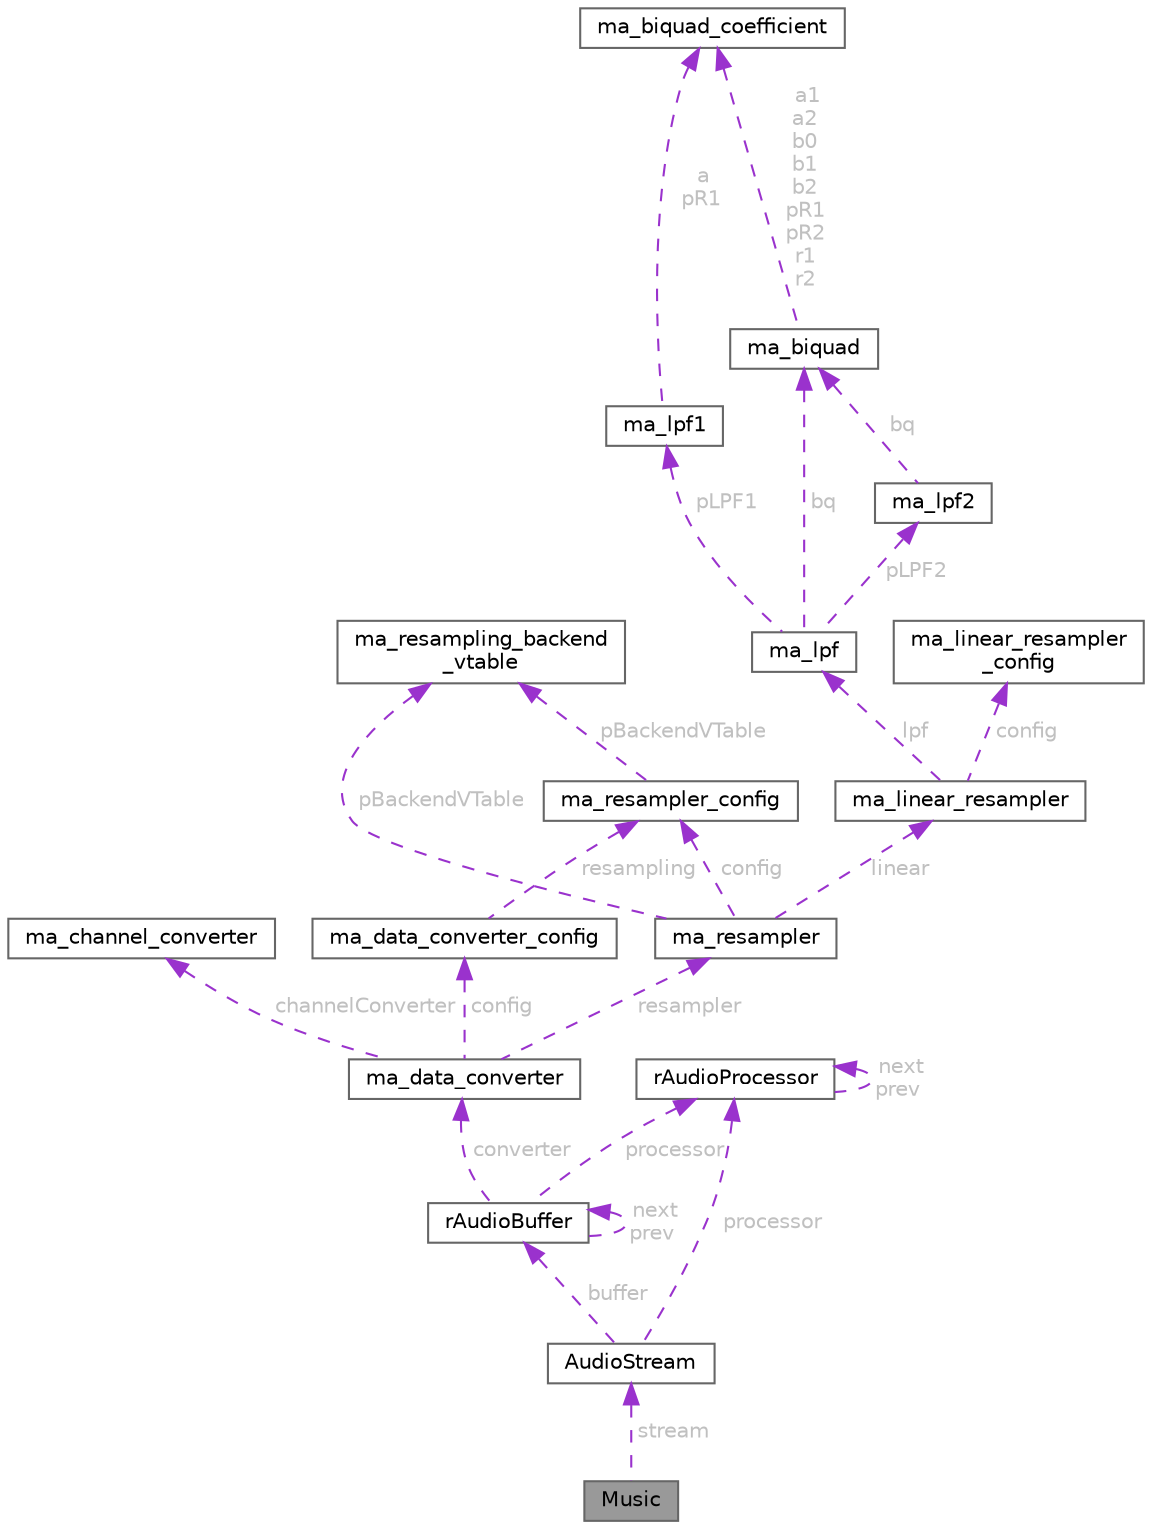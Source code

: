 digraph "Music"
{
 // LATEX_PDF_SIZE
  bgcolor="transparent";
  edge [fontname=Helvetica,fontsize=10,labelfontname=Helvetica,labelfontsize=10];
  node [fontname=Helvetica,fontsize=10,shape=box,height=0.2,width=0.4];
  Node1 [id="Node000001",label="Music",height=0.2,width=0.4,color="gray40", fillcolor="grey60", style="filled", fontcolor="black",tooltip=" "];
  Node2 -> Node1 [id="edge47_Node000001_Node000002",dir="back",color="darkorchid3",style="dashed",tooltip=" ",label=" stream",fontcolor="grey" ];
  Node2 [id="Node000002",label="AudioStream",height=0.2,width=0.4,color="gray40", fillcolor="white", style="filled",URL="$struct_audio_stream.html",tooltip=" "];
  Node3 -> Node2 [id="edge48_Node000002_Node000003",dir="back",color="darkorchid3",style="dashed",tooltip=" ",label=" buffer",fontcolor="grey" ];
  Node3 [id="Node000003",label="rAudioBuffer",height=0.2,width=0.4,color="gray40", fillcolor="white", style="filled",URL="$structr_audio_buffer.html",tooltip=" "];
  Node4 -> Node3 [id="edge49_Node000003_Node000004",dir="back",color="darkorchid3",style="dashed",tooltip=" ",label=" converter",fontcolor="grey" ];
  Node4 [id="Node000004",label="ma_data_converter",height=0.2,width=0.4,color="gray40", fillcolor="white", style="filled",URL="$structma__data__converter.html",tooltip=" "];
  Node5 -> Node4 [id="edge50_Node000004_Node000005",dir="back",color="darkorchid3",style="dashed",tooltip=" ",label=" channelConverter",fontcolor="grey" ];
  Node5 [id="Node000005",label="ma_channel_converter",height=0.2,width=0.4,color="gray40", fillcolor="white", style="filled",URL="$structma__channel__converter.html",tooltip=" "];
  Node6 -> Node4 [id="edge51_Node000004_Node000006",dir="back",color="darkorchid3",style="dashed",tooltip=" ",label=" resampler",fontcolor="grey" ];
  Node6 [id="Node000006",label="ma_resampler",height=0.2,width=0.4,color="gray40", fillcolor="white", style="filled",URL="$structma__resampler.html",tooltip=" "];
  Node7 -> Node6 [id="edge52_Node000006_Node000007",dir="back",color="darkorchid3",style="dashed",tooltip=" ",label=" pBackendVTable",fontcolor="grey" ];
  Node7 [id="Node000007",label="ma_resampling_backend\l_vtable",height=0.2,width=0.4,color="gray40", fillcolor="white", style="filled",URL="$structma__resampling__backend__vtable.html",tooltip=" "];
  Node8 -> Node6 [id="edge53_Node000006_Node000008",dir="back",color="darkorchid3",style="dashed",tooltip=" ",label=" linear",fontcolor="grey" ];
  Node8 [id="Node000008",label="ma_linear_resampler",height=0.2,width=0.4,color="gray40", fillcolor="white", style="filled",URL="$structma__linear__resampler.html",tooltip=" "];
  Node9 -> Node8 [id="edge54_Node000008_Node000009",dir="back",color="darkorchid3",style="dashed",tooltip=" ",label=" config",fontcolor="grey" ];
  Node9 [id="Node000009",label="ma_linear_resampler\l_config",height=0.2,width=0.4,color="gray40", fillcolor="white", style="filled",URL="$structma__linear__resampler__config.html",tooltip=" "];
  Node10 -> Node8 [id="edge55_Node000008_Node000010",dir="back",color="darkorchid3",style="dashed",tooltip=" ",label=" lpf",fontcolor="grey" ];
  Node10 [id="Node000010",label="ma_lpf",height=0.2,width=0.4,color="gray40", fillcolor="white", style="filled",URL="$structma__lpf.html",tooltip=" "];
  Node11 -> Node10 [id="edge56_Node000010_Node000011",dir="back",color="darkorchid3",style="dashed",tooltip=" ",label=" pLPF1",fontcolor="grey" ];
  Node11 [id="Node000011",label="ma_lpf1",height=0.2,width=0.4,color="gray40", fillcolor="white", style="filled",URL="$structma__lpf1.html",tooltip=" "];
  Node12 -> Node11 [id="edge57_Node000011_Node000012",dir="back",color="darkorchid3",style="dashed",tooltip=" ",label=" a\npR1",fontcolor="grey" ];
  Node12 [id="Node000012",label="ma_biquad_coefficient",height=0.2,width=0.4,color="gray40", fillcolor="white", style="filled",URL="$unionma__biquad__coefficient.html",tooltip=" "];
  Node13 -> Node10 [id="edge58_Node000010_Node000013",dir="back",color="darkorchid3",style="dashed",tooltip=" ",label=" pLPF2",fontcolor="grey" ];
  Node13 [id="Node000013",label="ma_lpf2",height=0.2,width=0.4,color="gray40", fillcolor="white", style="filled",URL="$structma__lpf2.html",tooltip=" "];
  Node14 -> Node13 [id="edge59_Node000013_Node000014",dir="back",color="darkorchid3",style="dashed",tooltip=" ",label=" bq",fontcolor="grey" ];
  Node14 [id="Node000014",label="ma_biquad",height=0.2,width=0.4,color="gray40", fillcolor="white", style="filled",URL="$structma__biquad.html",tooltip=" "];
  Node12 -> Node14 [id="edge60_Node000014_Node000012",dir="back",color="darkorchid3",style="dashed",tooltip=" ",label=" a1\na2\nb0\nb1\nb2\npR1\npR2\nr1\nr2",fontcolor="grey" ];
  Node14 -> Node10 [id="edge61_Node000010_Node000014",dir="back",color="darkorchid3",style="dashed",tooltip=" ",label=" bq",fontcolor="grey" ];
  Node15 -> Node6 [id="edge62_Node000006_Node000015",dir="back",color="darkorchid3",style="dashed",tooltip=" ",label=" config",fontcolor="grey" ];
  Node15 [id="Node000015",label="ma_resampler_config",height=0.2,width=0.4,color="gray40", fillcolor="white", style="filled",URL="$structma__resampler__config.html",tooltip=" "];
  Node7 -> Node15 [id="edge63_Node000015_Node000007",dir="back",color="darkorchid3",style="dashed",tooltip=" ",label=" pBackendVTable",fontcolor="grey" ];
  Node16 -> Node4 [id="edge64_Node000004_Node000016",dir="back",color="darkorchid3",style="dashed",tooltip=" ",label=" config",fontcolor="grey" ];
  Node16 [id="Node000016",label="ma_data_converter_config",height=0.2,width=0.4,color="gray40", fillcolor="white", style="filled",URL="$structma__data__converter__config.html",tooltip=" "];
  Node15 -> Node16 [id="edge65_Node000016_Node000015",dir="back",color="darkorchid3",style="dashed",tooltip=" ",label=" resampling",fontcolor="grey" ];
  Node17 -> Node3 [id="edge66_Node000003_Node000017",dir="back",color="darkorchid3",style="dashed",tooltip=" ",label=" processor",fontcolor="grey" ];
  Node17 [id="Node000017",label="rAudioProcessor",height=0.2,width=0.4,color="gray40", fillcolor="white", style="filled",URL="$structr_audio_processor.html",tooltip=" "];
  Node17 -> Node17 [id="edge67_Node000017_Node000017",dir="back",color="darkorchid3",style="dashed",tooltip=" ",label=" next\nprev",fontcolor="grey" ];
  Node3 -> Node3 [id="edge68_Node000003_Node000003",dir="back",color="darkorchid3",style="dashed",tooltip=" ",label=" next\nprev",fontcolor="grey" ];
  Node17 -> Node2 [id="edge69_Node000002_Node000017",dir="back",color="darkorchid3",style="dashed",tooltip=" ",label=" processor",fontcolor="grey" ];
}
